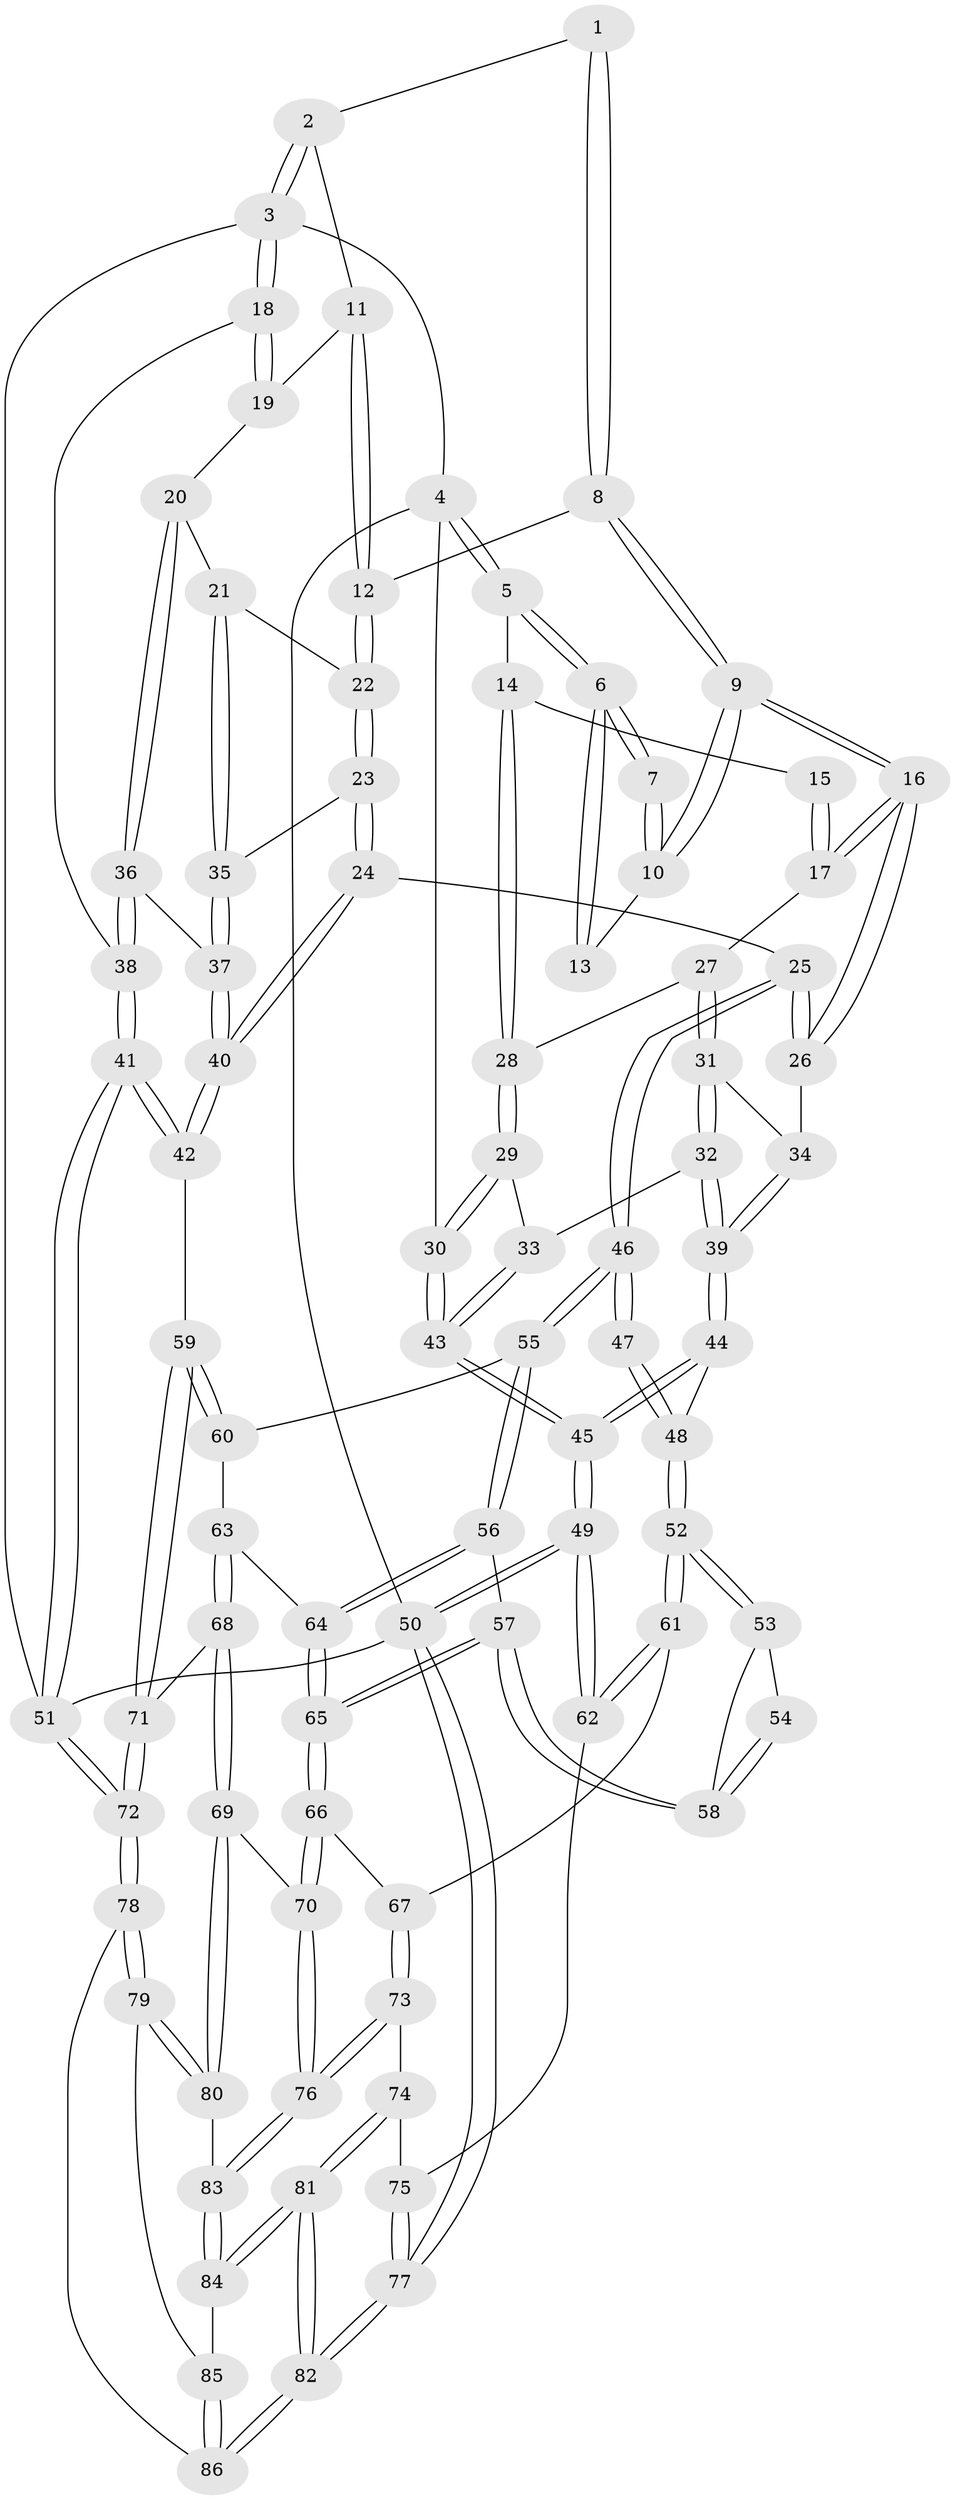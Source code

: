 // coarse degree distribution, {4: 0.46938775510204084, 5: 0.3469387755102041, 6: 0.04081632653061224, 3: 0.10204081632653061, 2: 0.04081632653061224}
// Generated by graph-tools (version 1.1) at 2025/24/03/03/25 07:24:34]
// undirected, 86 vertices, 212 edges
graph export_dot {
graph [start="1"]
  node [color=gray90,style=filled];
  1 [pos="+0.5422425399305639+0"];
  2 [pos="+0.7984033818736925+0"];
  3 [pos="+1+0"];
  4 [pos="+0+0"];
  5 [pos="+0+0"];
  6 [pos="+0+0"];
  7 [pos="+0.4483603733739484+0"];
  8 [pos="+0.5301614637727603+0.13445550059107467"];
  9 [pos="+0.47888842910813734+0.1569971694355471"];
  10 [pos="+0.42254760951652215+0.07645584564049546"];
  11 [pos="+0.755458193134611+0"];
  12 [pos="+0.6427497205555248+0.14578335756011854"];
  13 [pos="+0.4090261209198076+0.06925828656511582"];
  14 [pos="+0+0"];
  15 [pos="+0.2971091508764716+0.08894791001298126"];
  16 [pos="+0.43983834527023247+0.209037337729765"];
  17 [pos="+0.37332315996246185+0.1921515472935228"];
  18 [pos="+1+0.07414750702213639"];
  19 [pos="+0.8529796498294694+0.11648850542065846"];
  20 [pos="+0.8289511881556054+0.25416549570328095"];
  21 [pos="+0.8074769977821662+0.25495237244476165"];
  22 [pos="+0.6458911738140855+0.15117372743523438"];
  23 [pos="+0.6349644320839815+0.3566663551003608"];
  24 [pos="+0.5536652954291399+0.41621427001769706"];
  25 [pos="+0.477483689305039+0.43763336389405694"];
  26 [pos="+0.43884241867298146+0.3595430392263686"];
  27 [pos="+0.19157650298212534+0.21174679908265873"];
  28 [pos="+0.18783932077170853+0.209499054893353"];
  29 [pos="+0.11196189388789043+0.31386087325554873"];
  30 [pos="+0+0.15693919052035282"];
  31 [pos="+0.23053583423294666+0.29032631023331495"];
  32 [pos="+0.11096515440871835+0.41785075968613217"];
  33 [pos="+0.10670706691159666+0.41453022709355675"];
  34 [pos="+0.2696531356644546+0.3376133886633287"];
  35 [pos="+0.7069581809970774+0.3558851726285369"];
  36 [pos="+0.901347184488814+0.30047024954636814"];
  37 [pos="+0.7568924590167113+0.4125277485495634"];
  38 [pos="+1+0.3730787906858478"];
  39 [pos="+0.17052623325563498+0.4825044927720091"];
  40 [pos="+0.8130273566336019+0.5579957944562691"];
  41 [pos="+1+0.6429227959710562"];
  42 [pos="+0.8467063600522511+0.5982568750024797"];
  43 [pos="+0+0.3920289286993822"];
  44 [pos="+0.17338026702326884+0.4910522009056228"];
  45 [pos="+0+0.667240424687993"];
  46 [pos="+0.47711012647753065+0.4388343593704174"];
  47 [pos="+0.4475069375246475+0.45909273039472037"];
  48 [pos="+0.19119769281448+0.5108074789321824"];
  49 [pos="+0+0.7004188821610322"];
  50 [pos="+0+1"];
  51 [pos="+1+1"];
  52 [pos="+0.20289120656019238+0.6111553153227587"];
  53 [pos="+0.26107609638376345+0.6112375805415747"];
  54 [pos="+0.4109433372820708+0.5243424253889347"];
  55 [pos="+0.50037195511756+0.4907870349234766"];
  56 [pos="+0.5304868828892135+0.6456342136655049"];
  57 [pos="+0.3690175469180581+0.6398206500132857"];
  58 [pos="+0.3680036578348604+0.6356094479109775"];
  59 [pos="+0.8014801444894466+0.6110892274511882"];
  60 [pos="+0.7109797233037685+0.6010156021929208"];
  61 [pos="+0.17090425515539087+0.7176219138470281"];
  62 [pos="+0.15302458483845693+0.7274759003108116"];
  63 [pos="+0.534783182594179+0.6524980368166134"];
  64 [pos="+0.5312838210190878+0.6481359573210198"];
  65 [pos="+0.3720028524218511+0.7199053644950999"];
  66 [pos="+0.3609850210760769+0.7453751786400534"];
  67 [pos="+0.29578380408925703+0.766834698887581"];
  68 [pos="+0.5761955875631787+0.7676129623955706"];
  69 [pos="+0.49840370225366765+0.8296763231466655"];
  70 [pos="+0.4571366686262705+0.8122064297387207"];
  71 [pos="+0.5961330185812382+0.771266720699392"];
  72 [pos="+1+1"];
  73 [pos="+0.29995222396173177+0.815383652637898"];
  74 [pos="+0.22107880471552663+0.8912159356959221"];
  75 [pos="+0.1519237753328796+0.7720017948164726"];
  76 [pos="+0.3251329882074495+0.8981572536368815"];
  77 [pos="+0.010511877303178737+1"];
  78 [pos="+0.6176191008789214+1"];
  79 [pos="+0.4962118844588348+0.8921211178858649"];
  80 [pos="+0.4948661232149655+0.872695595797663"];
  81 [pos="+0.22779089406518763+1"];
  82 [pos="+0.0874321703597446+1"];
  83 [pos="+0.3253319766725878+0.9042612949378631"];
  84 [pos="+0.32504859314417256+0.9058389763336341"];
  85 [pos="+0.3828626356181819+0.9453286978655239"];
  86 [pos="+0.4439078080898559+1"];
  1 -- 2;
  1 -- 8;
  1 -- 8;
  2 -- 3;
  2 -- 3;
  2 -- 11;
  3 -- 4;
  3 -- 18;
  3 -- 18;
  3 -- 51;
  4 -- 5;
  4 -- 5;
  4 -- 30;
  4 -- 50;
  5 -- 6;
  5 -- 6;
  5 -- 14;
  6 -- 7;
  6 -- 7;
  6 -- 13;
  6 -- 13;
  7 -- 10;
  7 -- 10;
  8 -- 9;
  8 -- 9;
  8 -- 12;
  9 -- 10;
  9 -- 10;
  9 -- 16;
  9 -- 16;
  10 -- 13;
  11 -- 12;
  11 -- 12;
  11 -- 19;
  12 -- 22;
  12 -- 22;
  14 -- 15;
  14 -- 28;
  14 -- 28;
  15 -- 17;
  15 -- 17;
  16 -- 17;
  16 -- 17;
  16 -- 26;
  16 -- 26;
  17 -- 27;
  18 -- 19;
  18 -- 19;
  18 -- 38;
  19 -- 20;
  20 -- 21;
  20 -- 36;
  20 -- 36;
  21 -- 22;
  21 -- 35;
  21 -- 35;
  22 -- 23;
  22 -- 23;
  23 -- 24;
  23 -- 24;
  23 -- 35;
  24 -- 25;
  24 -- 40;
  24 -- 40;
  25 -- 26;
  25 -- 26;
  25 -- 46;
  25 -- 46;
  26 -- 34;
  27 -- 28;
  27 -- 31;
  27 -- 31;
  28 -- 29;
  28 -- 29;
  29 -- 30;
  29 -- 30;
  29 -- 33;
  30 -- 43;
  30 -- 43;
  31 -- 32;
  31 -- 32;
  31 -- 34;
  32 -- 33;
  32 -- 39;
  32 -- 39;
  33 -- 43;
  33 -- 43;
  34 -- 39;
  34 -- 39;
  35 -- 37;
  35 -- 37;
  36 -- 37;
  36 -- 38;
  36 -- 38;
  37 -- 40;
  37 -- 40;
  38 -- 41;
  38 -- 41;
  39 -- 44;
  39 -- 44;
  40 -- 42;
  40 -- 42;
  41 -- 42;
  41 -- 42;
  41 -- 51;
  41 -- 51;
  42 -- 59;
  43 -- 45;
  43 -- 45;
  44 -- 45;
  44 -- 45;
  44 -- 48;
  45 -- 49;
  45 -- 49;
  46 -- 47;
  46 -- 47;
  46 -- 55;
  46 -- 55;
  47 -- 48;
  47 -- 48;
  48 -- 52;
  48 -- 52;
  49 -- 50;
  49 -- 50;
  49 -- 62;
  49 -- 62;
  50 -- 77;
  50 -- 77;
  50 -- 51;
  51 -- 72;
  51 -- 72;
  52 -- 53;
  52 -- 53;
  52 -- 61;
  52 -- 61;
  53 -- 54;
  53 -- 58;
  54 -- 58;
  54 -- 58;
  55 -- 56;
  55 -- 56;
  55 -- 60;
  56 -- 57;
  56 -- 64;
  56 -- 64;
  57 -- 58;
  57 -- 58;
  57 -- 65;
  57 -- 65;
  59 -- 60;
  59 -- 60;
  59 -- 71;
  59 -- 71;
  60 -- 63;
  61 -- 62;
  61 -- 62;
  61 -- 67;
  62 -- 75;
  63 -- 64;
  63 -- 68;
  63 -- 68;
  64 -- 65;
  64 -- 65;
  65 -- 66;
  65 -- 66;
  66 -- 67;
  66 -- 70;
  66 -- 70;
  67 -- 73;
  67 -- 73;
  68 -- 69;
  68 -- 69;
  68 -- 71;
  69 -- 70;
  69 -- 80;
  69 -- 80;
  70 -- 76;
  70 -- 76;
  71 -- 72;
  71 -- 72;
  72 -- 78;
  72 -- 78;
  73 -- 74;
  73 -- 76;
  73 -- 76;
  74 -- 75;
  74 -- 81;
  74 -- 81;
  75 -- 77;
  75 -- 77;
  76 -- 83;
  76 -- 83;
  77 -- 82;
  77 -- 82;
  78 -- 79;
  78 -- 79;
  78 -- 86;
  79 -- 80;
  79 -- 80;
  79 -- 85;
  80 -- 83;
  81 -- 82;
  81 -- 82;
  81 -- 84;
  81 -- 84;
  82 -- 86;
  82 -- 86;
  83 -- 84;
  83 -- 84;
  84 -- 85;
  85 -- 86;
  85 -- 86;
}
